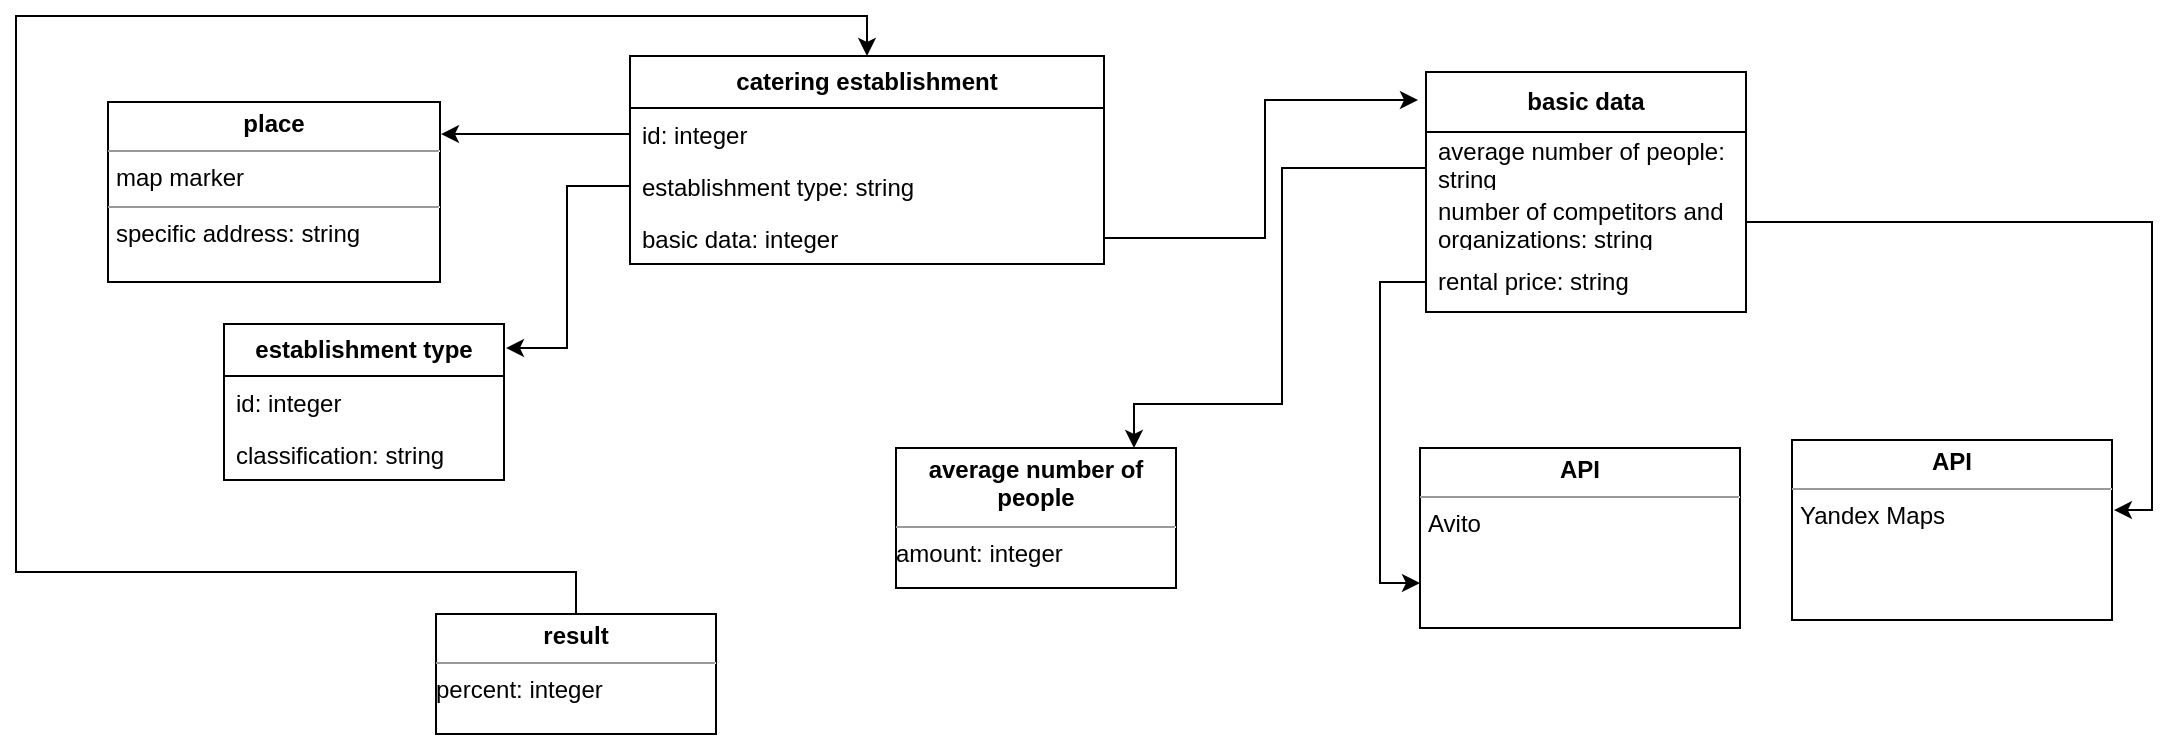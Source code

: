 <mxfile version="21.2.1" type="github">
  <diagram id="C5RBs43oDa-KdzZeNtuy" name="Page-1">
    <mxGraphModel dx="1674" dy="764" grid="0" gridSize="10" guides="1" tooltips="1" connect="1" arrows="1" fold="1" page="1" pageScale="1" pageWidth="827" pageHeight="1169" math="0" shadow="0">
      <root>
        <mxCell id="WIyWlLk6GJQsqaUBKTNV-0" />
        <mxCell id="WIyWlLk6GJQsqaUBKTNV-1" parent="WIyWlLk6GJQsqaUBKTNV-0" />
        <mxCell id="Fsc96dcymznsFBP4TA-y-39" value="&lt;b&gt;catering establishment&lt;/b&gt;" style="swimlane;fontStyle=0;childLayout=stackLayout;horizontal=1;startSize=26;fillColor=none;horizontalStack=0;resizeParent=1;resizeParentMax=0;resizeLast=0;collapsible=1;marginBottom=0;whiteSpace=wrap;html=1;" parent="WIyWlLk6GJQsqaUBKTNV-1" vertex="1">
          <mxGeometry x="502" y="127" width="237" height="104" as="geometry" />
        </mxCell>
        <mxCell id="Fsc96dcymznsFBP4TA-y-40" value="id: integer" style="text;strokeColor=none;fillColor=none;align=left;verticalAlign=top;spacingLeft=4;spacingRight=4;overflow=hidden;rotatable=0;points=[[0,0.5],[1,0.5]];portConstraint=eastwest;whiteSpace=wrap;html=1;" parent="Fsc96dcymznsFBP4TA-y-39" vertex="1">
          <mxGeometry y="26" width="237" height="26" as="geometry" />
        </mxCell>
        <mxCell id="Fsc96dcymznsFBP4TA-y-41" value="&lt;span style=&quot;border-color: var(--border-color); text-align: center;&quot;&gt;establishment type: string&lt;/span&gt;" style="text;strokeColor=none;fillColor=none;align=left;verticalAlign=top;spacingLeft=4;spacingRight=4;overflow=hidden;rotatable=0;points=[[0,0.5],[1,0.5]];portConstraint=eastwest;whiteSpace=wrap;html=1;" parent="Fsc96dcymznsFBP4TA-y-39" vertex="1">
          <mxGeometry y="52" width="237" height="26" as="geometry" />
        </mxCell>
        <mxCell id="Fsc96dcymznsFBP4TA-y-42" value="basic data: integer" style="text;strokeColor=none;fillColor=none;align=left;verticalAlign=top;spacingLeft=4;spacingRight=4;overflow=hidden;rotatable=0;points=[[0,0.5],[1,0.5]];portConstraint=eastwest;whiteSpace=wrap;html=1;" parent="Fsc96dcymznsFBP4TA-y-39" vertex="1">
          <mxGeometry y="78" width="237" height="26" as="geometry" />
        </mxCell>
        <mxCell id="Fsc96dcymznsFBP4TA-y-43" value="&lt;b&gt;establishment type&lt;/b&gt;" style="swimlane;fontStyle=0;childLayout=stackLayout;horizontal=1;startSize=26;fillColor=none;horizontalStack=0;resizeParent=1;resizeParentMax=0;resizeLast=0;collapsible=1;marginBottom=0;whiteSpace=wrap;html=1;" parent="WIyWlLk6GJQsqaUBKTNV-1" vertex="1">
          <mxGeometry x="299" y="261" width="140" height="78" as="geometry" />
        </mxCell>
        <mxCell id="Fsc96dcymznsFBP4TA-y-44" value="id: integer" style="text;strokeColor=none;fillColor=none;align=left;verticalAlign=top;spacingLeft=4;spacingRight=4;overflow=hidden;rotatable=0;points=[[0,0.5],[1,0.5]];portConstraint=eastwest;whiteSpace=wrap;html=1;" parent="Fsc96dcymznsFBP4TA-y-43" vertex="1">
          <mxGeometry y="26" width="140" height="26" as="geometry" />
        </mxCell>
        <mxCell id="Fsc96dcymznsFBP4TA-y-45" value="classification: string" style="text;strokeColor=none;fillColor=none;align=left;verticalAlign=top;spacingLeft=4;spacingRight=4;overflow=hidden;rotatable=0;points=[[0,0.5],[1,0.5]];portConstraint=eastwest;whiteSpace=wrap;html=1;" parent="Fsc96dcymznsFBP4TA-y-43" vertex="1">
          <mxGeometry y="52" width="140" height="26" as="geometry" />
        </mxCell>
        <mxCell id="Fsc96dcymznsFBP4TA-y-47" value="&lt;b&gt;basic data&lt;/b&gt;" style="swimlane;fontStyle=0;childLayout=stackLayout;horizontal=1;startSize=30;horizontalStack=0;resizeParent=1;resizeParentMax=0;resizeLast=0;collapsible=1;marginBottom=0;whiteSpace=wrap;html=1;" parent="WIyWlLk6GJQsqaUBKTNV-1" vertex="1">
          <mxGeometry x="900" y="135" width="160" height="120" as="geometry" />
        </mxCell>
        <mxCell id="Fsc96dcymznsFBP4TA-y-48" value="average number of people: string" style="text;strokeColor=none;fillColor=none;align=left;verticalAlign=middle;spacingLeft=4;spacingRight=4;overflow=hidden;points=[[0,0.5],[1,0.5]];portConstraint=eastwest;rotatable=0;whiteSpace=wrap;html=1;" parent="Fsc96dcymznsFBP4TA-y-47" vertex="1">
          <mxGeometry y="30" width="160" height="30" as="geometry" />
        </mxCell>
        <mxCell id="Fsc96dcymznsFBP4TA-y-49" value="number of competitors and organizations: string" style="text;strokeColor=none;fillColor=none;align=left;verticalAlign=middle;spacingLeft=4;spacingRight=4;overflow=hidden;points=[[0,0.5],[1,0.5]];portConstraint=eastwest;rotatable=0;whiteSpace=wrap;html=1;" parent="Fsc96dcymznsFBP4TA-y-47" vertex="1">
          <mxGeometry y="60" width="160" height="30" as="geometry" />
        </mxCell>
        <mxCell id="Fsc96dcymznsFBP4TA-y-50" value="rental price: string" style="text;strokeColor=none;fillColor=none;align=left;verticalAlign=middle;spacingLeft=4;spacingRight=4;overflow=hidden;points=[[0,0.5],[1,0.5]];portConstraint=eastwest;rotatable=0;whiteSpace=wrap;html=1;" parent="Fsc96dcymznsFBP4TA-y-47" vertex="1">
          <mxGeometry y="90" width="160" height="30" as="geometry" />
        </mxCell>
        <mxCell id="Fsc96dcymznsFBP4TA-y-56" value="&lt;p style=&quot;margin:0px;margin-top:4px;text-align:center;&quot;&gt;&lt;b&gt;place&lt;/b&gt;&lt;br&gt;&lt;/p&gt;&lt;hr size=&quot;1&quot;&gt;&lt;p style=&quot;margin:0px;margin-left:4px;&quot;&gt;map marker&lt;br&gt;&lt;/p&gt;&lt;hr size=&quot;1&quot;&gt;&lt;p style=&quot;margin:0px;margin-left:4px;&quot;&gt;specific address: string&lt;/p&gt;" style="verticalAlign=top;align=left;overflow=fill;fontSize=12;fontFamily=Helvetica;html=1;whiteSpace=wrap;" parent="WIyWlLk6GJQsqaUBKTNV-1" vertex="1">
          <mxGeometry x="241" y="150" width="166" height="90" as="geometry" />
        </mxCell>
        <mxCell id="Fsc96dcymznsFBP4TA-y-58" style="edgeStyle=orthogonalEdgeStyle;rounded=0;orthogonalLoop=1;jettySize=auto;html=1;exitX=0;exitY=0.5;exitDx=0;exitDy=0;entryX=1.007;entryY=0.154;entryDx=0;entryDy=0;entryPerimeter=0;" parent="WIyWlLk6GJQsqaUBKTNV-1" source="Fsc96dcymznsFBP4TA-y-41" target="Fsc96dcymznsFBP4TA-y-43" edge="1">
          <mxGeometry relative="1" as="geometry" />
        </mxCell>
        <mxCell id="Fsc96dcymznsFBP4TA-y-59" style="edgeStyle=orthogonalEdgeStyle;rounded=0;orthogonalLoop=1;jettySize=auto;html=1;entryX=-0.025;entryY=0.117;entryDx=0;entryDy=0;entryPerimeter=0;" parent="WIyWlLk6GJQsqaUBKTNV-1" source="Fsc96dcymznsFBP4TA-y-42" target="Fsc96dcymznsFBP4TA-y-47" edge="1">
          <mxGeometry relative="1" as="geometry" />
        </mxCell>
        <mxCell id="Fsc96dcymznsFBP4TA-y-60" value="&lt;p style=&quot;margin:0px;margin-top:4px;text-align:center;&quot;&gt;&lt;b&gt;API&lt;/b&gt;&lt;/p&gt;&lt;hr size=&quot;1&quot;&gt;&lt;p style=&quot;margin:0px;margin-left:4px;&quot;&gt;Avito&lt;/p&gt;" style="verticalAlign=top;align=left;overflow=fill;fontSize=12;fontFamily=Helvetica;html=1;whiteSpace=wrap;" parent="WIyWlLk6GJQsqaUBKTNV-1" vertex="1">
          <mxGeometry x="897" y="323" width="160" height="90" as="geometry" />
        </mxCell>
        <mxCell id="Fsc96dcymznsFBP4TA-y-61" value="&lt;p style=&quot;margin:0px;margin-top:4px;text-align:center;&quot;&gt;&lt;b&gt;average number of people&lt;/b&gt;&lt;br&gt;&lt;/p&gt;&lt;hr size=&quot;1&quot;&gt;&lt;div style=&quot;height:2px;&quot;&gt;amount: integer&lt;/div&gt;" style="verticalAlign=top;align=left;overflow=fill;fontSize=12;fontFamily=Helvetica;html=1;whiteSpace=wrap;" parent="WIyWlLk6GJQsqaUBKTNV-1" vertex="1">
          <mxGeometry x="635" y="323" width="140" height="70" as="geometry" />
        </mxCell>
        <mxCell id="Fsc96dcymznsFBP4TA-y-62" style="edgeStyle=orthogonalEdgeStyle;rounded=0;orthogonalLoop=1;jettySize=auto;html=1;exitX=0;exitY=0.5;exitDx=0;exitDy=0;entryX=0.85;entryY=0;entryDx=0;entryDy=0;entryPerimeter=0;" parent="WIyWlLk6GJQsqaUBKTNV-1" source="Fsc96dcymznsFBP4TA-y-48" target="Fsc96dcymznsFBP4TA-y-61" edge="1">
          <mxGeometry relative="1" as="geometry">
            <Array as="points">
              <mxPoint x="900" y="183" />
              <mxPoint x="828" y="183" />
              <mxPoint x="828" y="301" />
              <mxPoint x="754" y="301" />
            </Array>
          </mxGeometry>
        </mxCell>
        <mxCell id="Fsc96dcymznsFBP4TA-y-63" style="edgeStyle=orthogonalEdgeStyle;rounded=0;orthogonalLoop=1;jettySize=auto;html=1;exitX=1;exitY=0.5;exitDx=0;exitDy=0;entryX=1.006;entryY=0.389;entryDx=0;entryDy=0;entryPerimeter=0;" parent="WIyWlLk6GJQsqaUBKTNV-1" source="Fsc96dcymznsFBP4TA-y-49" target="WNACwVLrM6h2fFYBnTMd-2" edge="1">
          <mxGeometry relative="1" as="geometry" />
        </mxCell>
        <mxCell id="Fsc96dcymznsFBP4TA-y-72" style="edgeStyle=orthogonalEdgeStyle;rounded=0;orthogonalLoop=1;jettySize=auto;html=1;exitX=0;exitY=0.5;exitDx=0;exitDy=0;entryX=0;entryY=0.75;entryDx=0;entryDy=0;" parent="WIyWlLk6GJQsqaUBKTNV-1" source="Fsc96dcymznsFBP4TA-y-50" target="Fsc96dcymznsFBP4TA-y-60" edge="1">
          <mxGeometry relative="1" as="geometry" />
        </mxCell>
        <mxCell id="Fsc96dcymznsFBP4TA-y-76" style="edgeStyle=orthogonalEdgeStyle;rounded=0;orthogonalLoop=1;jettySize=auto;html=1;entryX=1.003;entryY=0.178;entryDx=0;entryDy=0;entryPerimeter=0;" parent="WIyWlLk6GJQsqaUBKTNV-1" source="Fsc96dcymznsFBP4TA-y-40" target="Fsc96dcymznsFBP4TA-y-56" edge="1">
          <mxGeometry relative="1" as="geometry" />
        </mxCell>
        <mxCell id="WNACwVLrM6h2fFYBnTMd-3" style="edgeStyle=orthogonalEdgeStyle;rounded=0;orthogonalLoop=1;jettySize=auto;html=1;entryX=0.5;entryY=0;entryDx=0;entryDy=0;" edge="1" parent="WIyWlLk6GJQsqaUBKTNV-1" source="WNACwVLrM6h2fFYBnTMd-0" target="Fsc96dcymznsFBP4TA-y-39">
          <mxGeometry relative="1" as="geometry">
            <Array as="points">
              <mxPoint x="475" y="385" />
              <mxPoint x="195" y="385" />
              <mxPoint x="195" y="107" />
              <mxPoint x="621" y="107" />
            </Array>
          </mxGeometry>
        </mxCell>
        <mxCell id="WNACwVLrM6h2fFYBnTMd-0" value="&lt;p style=&quot;margin:0px;margin-top:4px;text-align:center;&quot;&gt;&lt;b&gt;result&lt;/b&gt;&lt;/p&gt;&lt;hr size=&quot;1&quot;&gt;&lt;div style=&quot;height:2px;&quot;&gt;percent: integer&lt;/div&gt;" style="verticalAlign=top;align=left;overflow=fill;fontSize=12;fontFamily=Helvetica;html=1;whiteSpace=wrap;" vertex="1" parent="WIyWlLk6GJQsqaUBKTNV-1">
          <mxGeometry x="405" y="406" width="140" height="60" as="geometry" />
        </mxCell>
        <mxCell id="WNACwVLrM6h2fFYBnTMd-2" value="&lt;p style=&quot;margin:0px;margin-top:4px;text-align:center;&quot;&gt;&lt;b&gt;API&lt;/b&gt;&lt;/p&gt;&lt;hr size=&quot;1&quot;&gt;&lt;p style=&quot;margin:0px;margin-left:4px;&quot;&gt;Yandex Maps&lt;/p&gt;" style="verticalAlign=top;align=left;overflow=fill;fontSize=12;fontFamily=Helvetica;html=1;whiteSpace=wrap;" vertex="1" parent="WIyWlLk6GJQsqaUBKTNV-1">
          <mxGeometry x="1083" y="319" width="160" height="90" as="geometry" />
        </mxCell>
      </root>
    </mxGraphModel>
  </diagram>
</mxfile>
